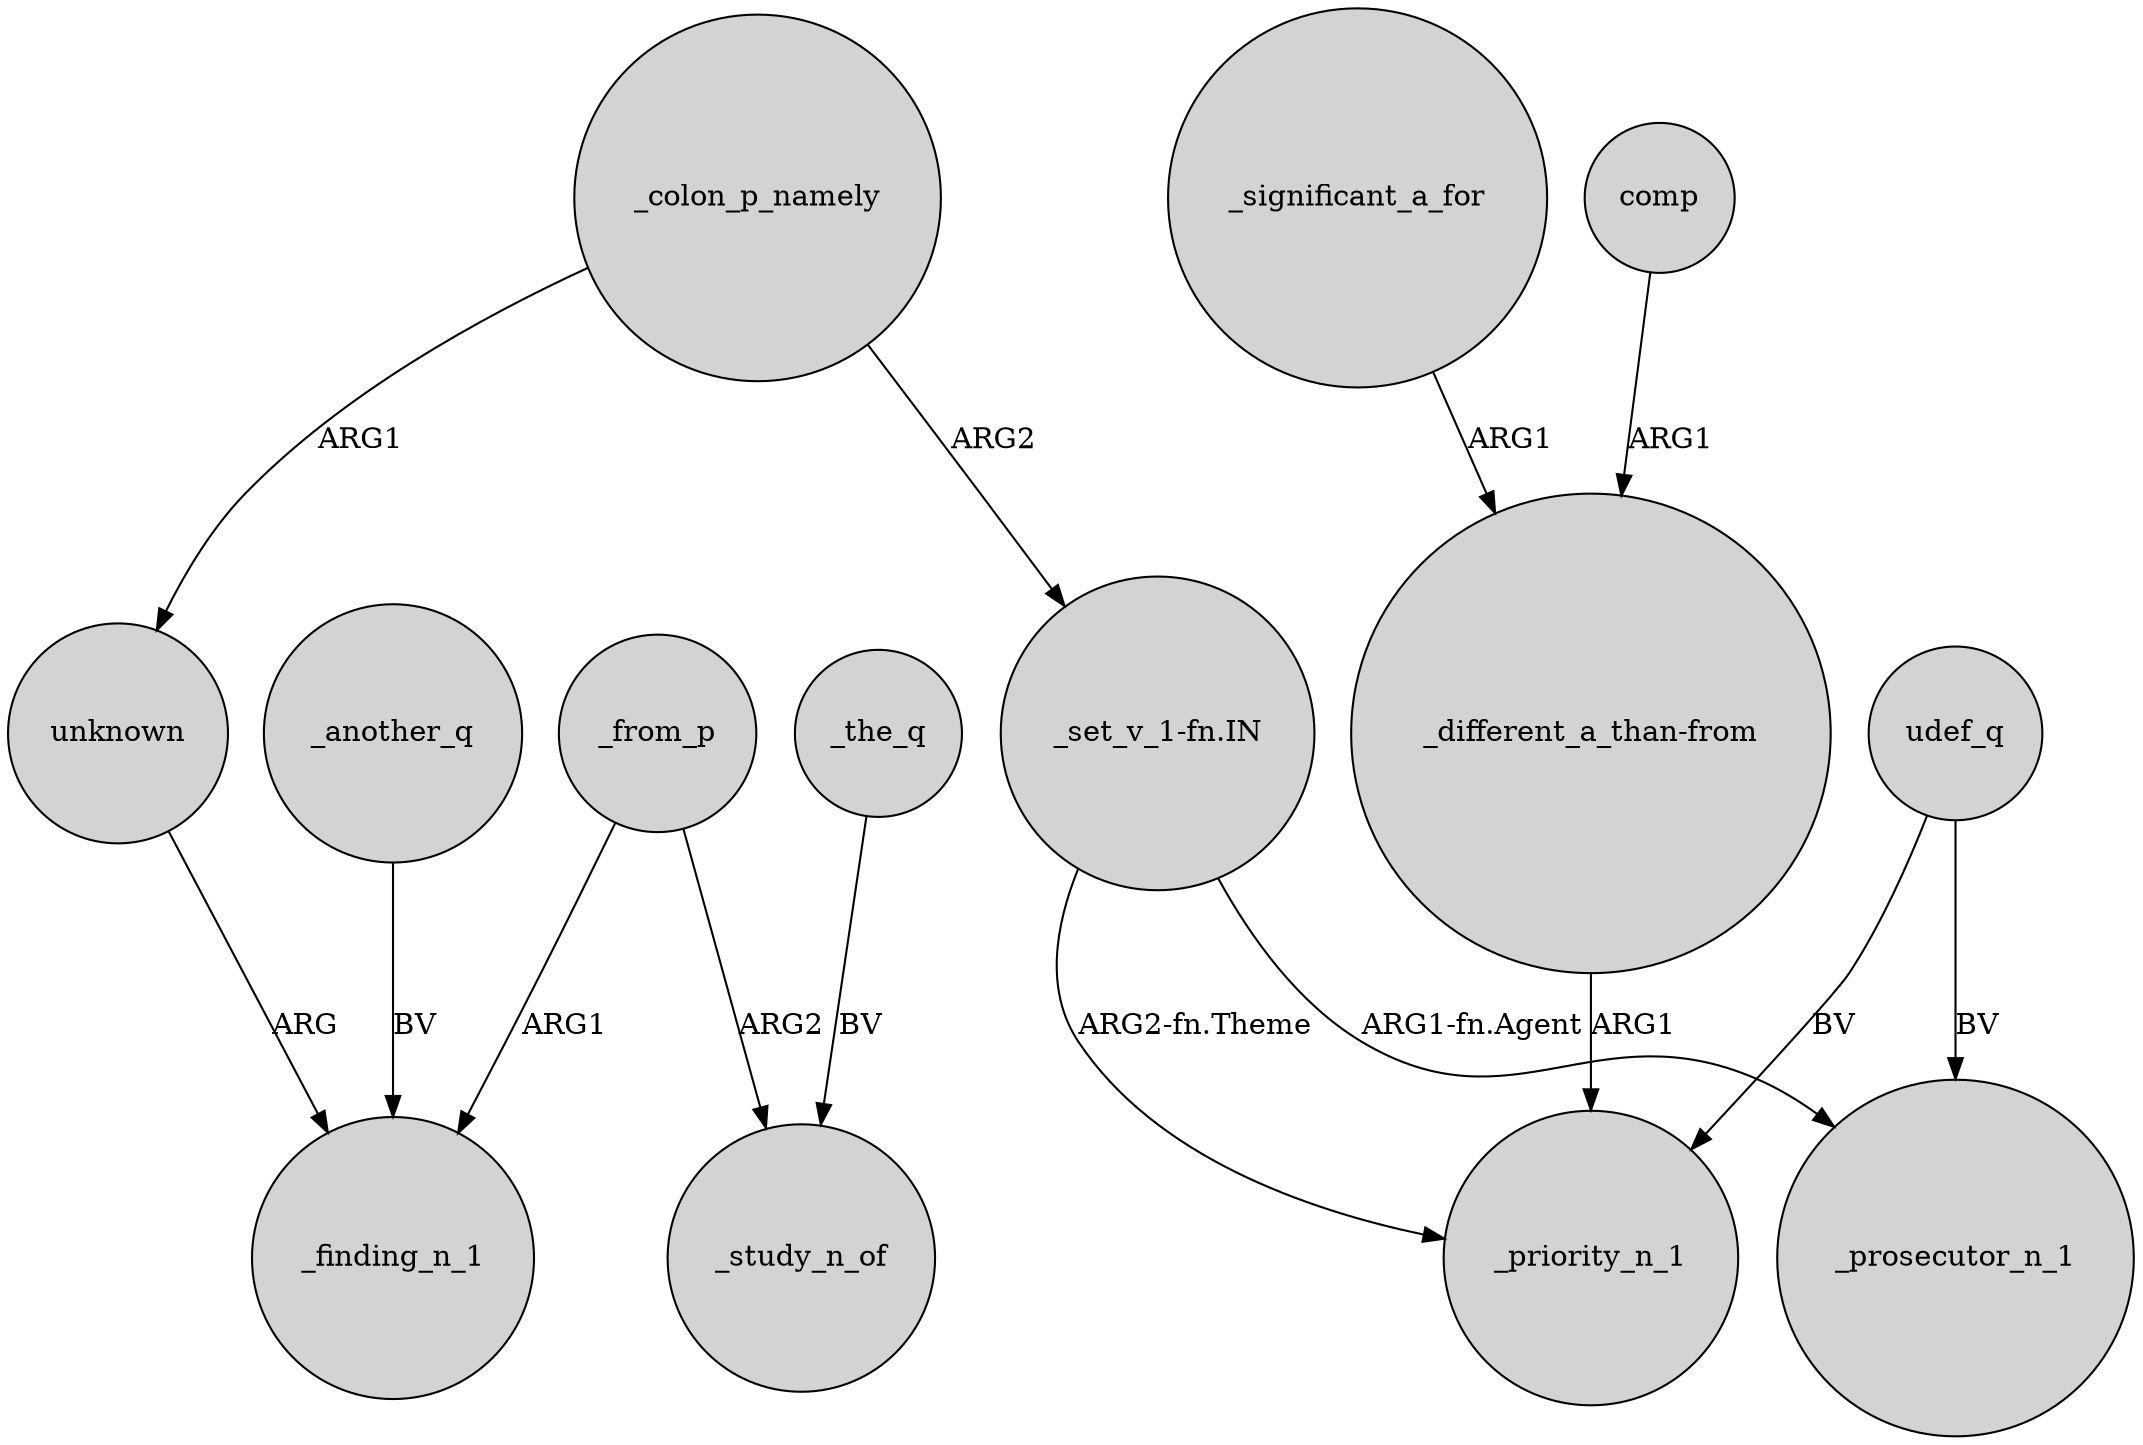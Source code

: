 digraph {
	node [shape=circle style=filled]
	unknown -> _finding_n_1 [label=ARG]
	_the_q -> _study_n_of [label=BV]
	_colon_p_namely -> unknown [label=ARG1]
	"_set_v_1-fn.IN" -> _priority_n_1 [label="ARG2-fn.Theme"]
	_another_q -> _finding_n_1 [label=BV]
	_significant_a_for -> "_different_a_than-from" [label=ARG1]
	_from_p -> _study_n_of [label=ARG2]
	udef_q -> _priority_n_1 [label=BV]
	comp -> "_different_a_than-from" [label=ARG1]
	udef_q -> _prosecutor_n_1 [label=BV]
	"_set_v_1-fn.IN" -> _prosecutor_n_1 [label="ARG1-fn.Agent"]
	_from_p -> _finding_n_1 [label=ARG1]
	_colon_p_namely -> "_set_v_1-fn.IN" [label=ARG2]
	"_different_a_than-from" -> _priority_n_1 [label=ARG1]
}
